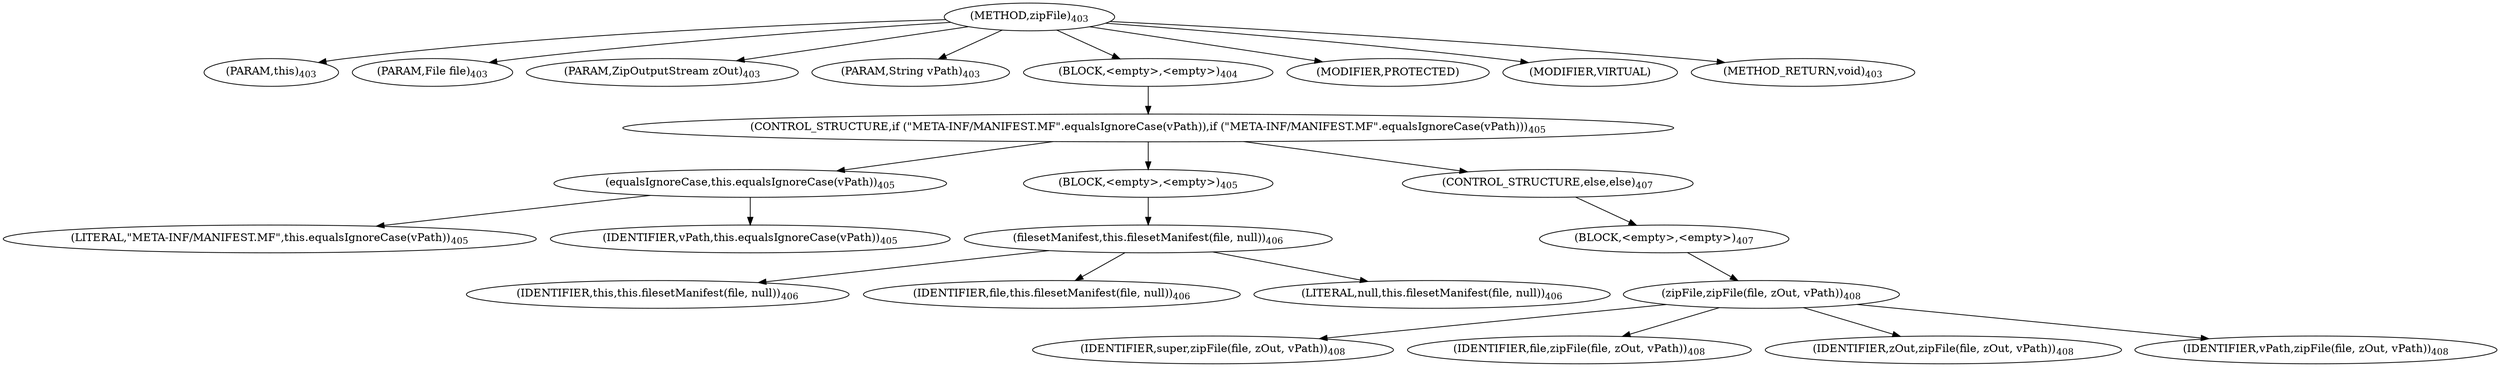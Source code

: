 digraph "zipFile" {  
"725" [label = <(METHOD,zipFile)<SUB>403</SUB>> ]
"49" [label = <(PARAM,this)<SUB>403</SUB>> ]
"726" [label = <(PARAM,File file)<SUB>403</SUB>> ]
"727" [label = <(PARAM,ZipOutputStream zOut)<SUB>403</SUB>> ]
"728" [label = <(PARAM,String vPath)<SUB>403</SUB>> ]
"729" [label = <(BLOCK,&lt;empty&gt;,&lt;empty&gt;)<SUB>404</SUB>> ]
"730" [label = <(CONTROL_STRUCTURE,if (&quot;META-INF/MANIFEST.MF&quot;.equalsIgnoreCase(vPath)),if (&quot;META-INF/MANIFEST.MF&quot;.equalsIgnoreCase(vPath)))<SUB>405</SUB>> ]
"731" [label = <(equalsIgnoreCase,this.equalsIgnoreCase(vPath))<SUB>405</SUB>> ]
"732" [label = <(LITERAL,&quot;META-INF/MANIFEST.MF&quot;,this.equalsIgnoreCase(vPath))<SUB>405</SUB>> ]
"733" [label = <(IDENTIFIER,vPath,this.equalsIgnoreCase(vPath))<SUB>405</SUB>> ]
"734" [label = <(BLOCK,&lt;empty&gt;,&lt;empty&gt;)<SUB>405</SUB>> ]
"735" [label = <(filesetManifest,this.filesetManifest(file, null))<SUB>406</SUB>> ]
"48" [label = <(IDENTIFIER,this,this.filesetManifest(file, null))<SUB>406</SUB>> ]
"736" [label = <(IDENTIFIER,file,this.filesetManifest(file, null))<SUB>406</SUB>> ]
"737" [label = <(LITERAL,null,this.filesetManifest(file, null))<SUB>406</SUB>> ]
"738" [label = <(CONTROL_STRUCTURE,else,else)<SUB>407</SUB>> ]
"739" [label = <(BLOCK,&lt;empty&gt;,&lt;empty&gt;)<SUB>407</SUB>> ]
"740" [label = <(zipFile,zipFile(file, zOut, vPath))<SUB>408</SUB>> ]
"741" [label = <(IDENTIFIER,super,zipFile(file, zOut, vPath))<SUB>408</SUB>> ]
"742" [label = <(IDENTIFIER,file,zipFile(file, zOut, vPath))<SUB>408</SUB>> ]
"743" [label = <(IDENTIFIER,zOut,zipFile(file, zOut, vPath))<SUB>408</SUB>> ]
"744" [label = <(IDENTIFIER,vPath,zipFile(file, zOut, vPath))<SUB>408</SUB>> ]
"745" [label = <(MODIFIER,PROTECTED)> ]
"746" [label = <(MODIFIER,VIRTUAL)> ]
"747" [label = <(METHOD_RETURN,void)<SUB>403</SUB>> ]
  "725" -> "49" 
  "725" -> "726" 
  "725" -> "727" 
  "725" -> "728" 
  "725" -> "729" 
  "725" -> "745" 
  "725" -> "746" 
  "725" -> "747" 
  "729" -> "730" 
  "730" -> "731" 
  "730" -> "734" 
  "730" -> "738" 
  "731" -> "732" 
  "731" -> "733" 
  "734" -> "735" 
  "735" -> "48" 
  "735" -> "736" 
  "735" -> "737" 
  "738" -> "739" 
  "739" -> "740" 
  "740" -> "741" 
  "740" -> "742" 
  "740" -> "743" 
  "740" -> "744" 
}
